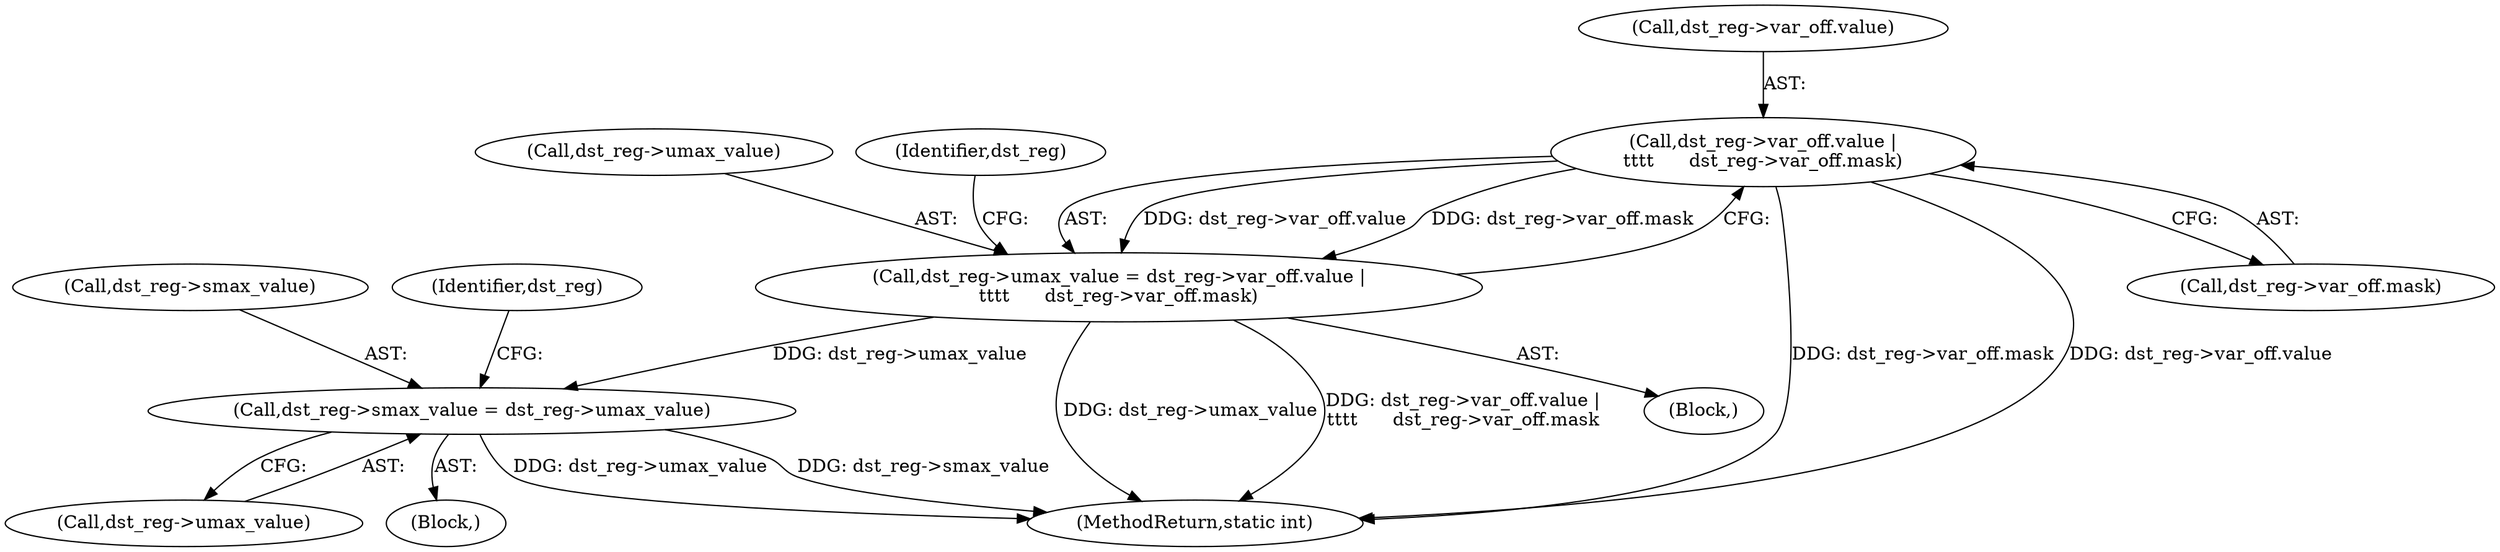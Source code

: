 digraph "0_linux_0c17d1d2c61936401f4702e1846e2c19b200f958@pointer" {
"1000583" [label="(Call,dst_reg->var_off.value |\n\t\t\t\t      dst_reg->var_off.mask)"];
"1000579" [label="(Call,dst_reg->umax_value = dst_reg->var_off.value |\n\t\t\t\t      dst_reg->var_off.mask)"];
"1000624" [label="(Call,dst_reg->smax_value = dst_reg->umax_value)"];
"1000583" [label="(Call,dst_reg->var_off.value |\n\t\t\t\t      dst_reg->var_off.mask)"];
"1000584" [label="(Call,dst_reg->var_off.value)"];
"1000580" [label="(Call,dst_reg->umax_value)"];
"1000628" [label="(Call,dst_reg->umax_value)"];
"1000625" [label="(Call,dst_reg->smax_value)"];
"1000771" [label="(MethodReturn,static int)"];
"1000579" [label="(Call,dst_reg->umax_value = dst_reg->var_off.value |\n\t\t\t\t      dst_reg->var_off.mask)"];
"1000197" [label="(Block,)"];
"1000616" [label="(Block,)"];
"1000632" [label="(Identifier,dst_reg)"];
"1000624" [label="(Call,dst_reg->smax_value = dst_reg->umax_value)"];
"1000589" [label="(Call,dst_reg->var_off.mask)"];
"1000598" [label="(Identifier,dst_reg)"];
"1000583" -> "1000579"  [label="AST: "];
"1000583" -> "1000589"  [label="CFG: "];
"1000584" -> "1000583"  [label="AST: "];
"1000589" -> "1000583"  [label="AST: "];
"1000579" -> "1000583"  [label="CFG: "];
"1000583" -> "1000771"  [label="DDG: dst_reg->var_off.mask"];
"1000583" -> "1000771"  [label="DDG: dst_reg->var_off.value"];
"1000583" -> "1000579"  [label="DDG: dst_reg->var_off.value"];
"1000583" -> "1000579"  [label="DDG: dst_reg->var_off.mask"];
"1000579" -> "1000197"  [label="AST: "];
"1000580" -> "1000579"  [label="AST: "];
"1000598" -> "1000579"  [label="CFG: "];
"1000579" -> "1000771"  [label="DDG: dst_reg->umax_value"];
"1000579" -> "1000771"  [label="DDG: dst_reg->var_off.value |\n\t\t\t\t      dst_reg->var_off.mask"];
"1000579" -> "1000624"  [label="DDG: dst_reg->umax_value"];
"1000624" -> "1000616"  [label="AST: "];
"1000624" -> "1000628"  [label="CFG: "];
"1000625" -> "1000624"  [label="AST: "];
"1000628" -> "1000624"  [label="AST: "];
"1000632" -> "1000624"  [label="CFG: "];
"1000624" -> "1000771"  [label="DDG: dst_reg->umax_value"];
"1000624" -> "1000771"  [label="DDG: dst_reg->smax_value"];
}
